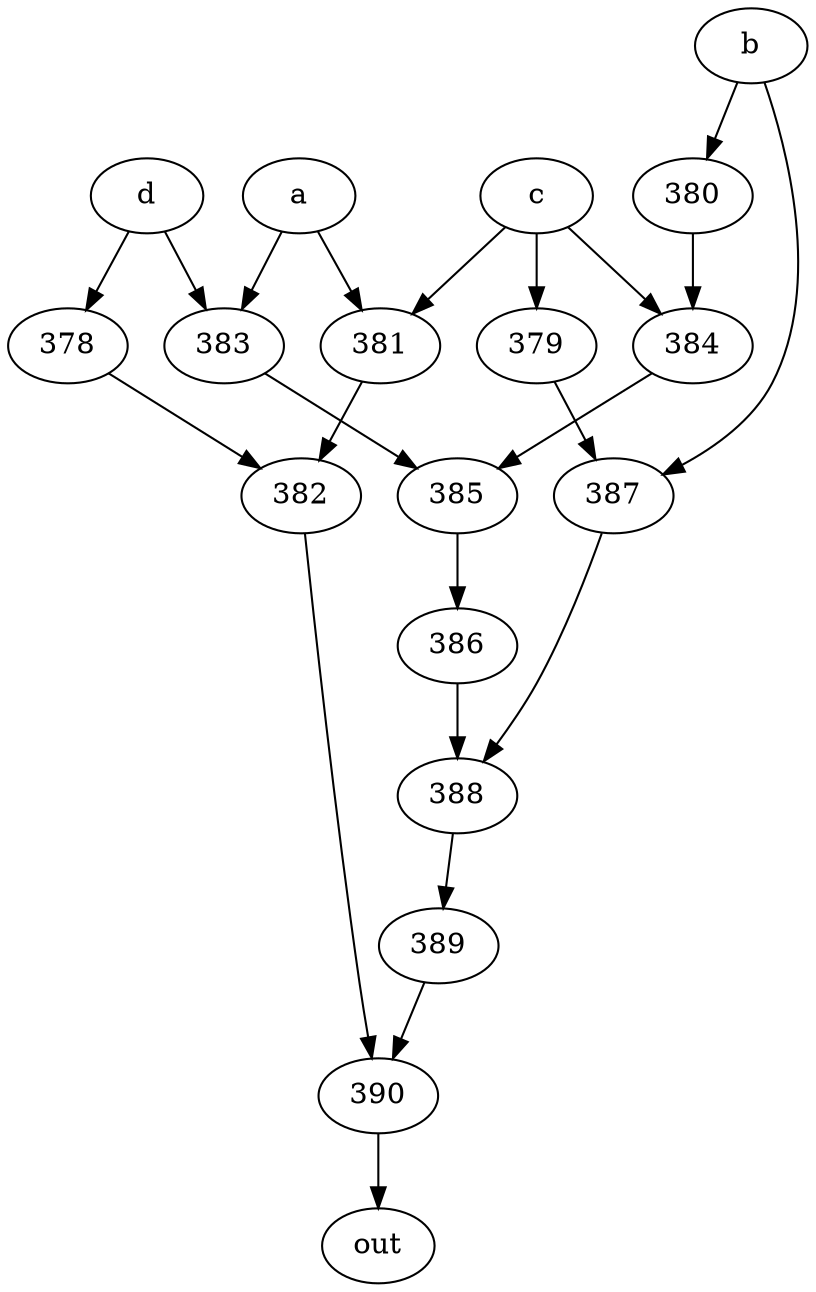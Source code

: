 strict digraph "" {
	390 -> out;
	a -> 381;
	a -> 383;
	381 -> 382;
	383 -> 385;
	382 -> 390;
	385 -> 386;
	b -> 380;
	b -> 387;
	380 -> 384;
	387 -> 388;
	384 -> 385;
	388 -> 389;
	c -> 381;
	c -> 384;
	c -> 379;
	379 -> 387;
	d -> 383;
	d -> 378;
	378 -> 382;
	386 -> 388;
	389 -> 390;
}

